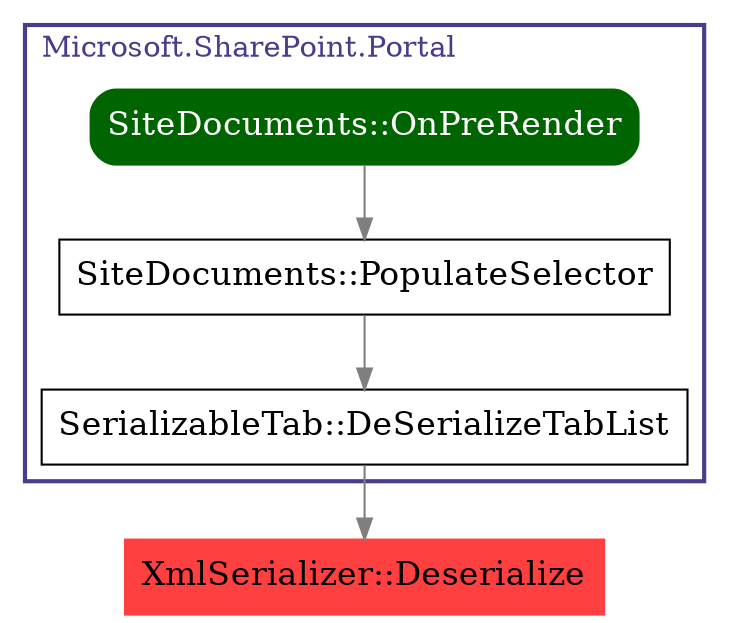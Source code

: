 digraph G {
node [fontsize = 16];
0 [label="XmlSerializer::Deserialize", shape="box", style="filled", fillcolor="brown1", color="brown1"];
subgraph cluster_0 {
label="Microsoft.SharePoint.Portal";
color=darkslateblue;
fontcolor=darkslateblue;
penwidth=2;
labeljust=l;
1 [label="SerializableTab::DeSerializeTabList", shape="box"];
2 [label="SiteDocuments::PopulateSelector", shape="box"];
3 [label="SiteDocuments::OnPreRender", shape="box", style="filled, rounded", fillcolor="darkgreen", color="darkgreen", fontcolor="white"];
}
1 -> 0 [color="gray50"];
2 -> 1 [color="gray50"];
3 -> 2 [color="gray50"];
}
